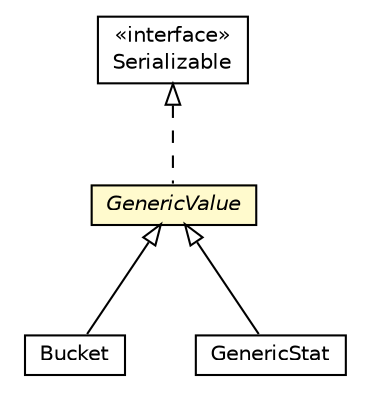 #!/usr/local/bin/dot
#
# Class diagram 
# Generated by UMLGraph version R5_6-24-gf6e263 (http://www.umlgraph.org/)
#

digraph G {
	edge [fontname="Helvetica",fontsize=10,labelfontname="Helvetica",labelfontsize=10];
	node [fontname="Helvetica",fontsize=10,shape=plaintext];
	nodesep=0.25;
	ranksep=0.5;
	// org.unict.ing.pds.light.utils.Bucket
	c1294 [label=<<table title="org.unict.ing.pds.light.utils.Bucket" border="0" cellborder="1" cellspacing="0" cellpadding="2" port="p" href="../../../light/utils/Bucket.html">
		<tr><td><table border="0" cellspacing="0" cellpadding="1">
<tr><td align="center" balign="center"> Bucket </td></tr>
		</table></td></tr>
		</table>>, URL="../../../light/utils/Bucket.html", fontname="Helvetica", fontcolor="black", fontsize=10.0];
	// org.unict.ing.pds.dhtdb.utils.model.GenericValue
	c1300 [label=<<table title="org.unict.ing.pds.dhtdb.utils.model.GenericValue" border="0" cellborder="1" cellspacing="0" cellpadding="2" port="p" bgcolor="lemonChiffon" href="./GenericValue.html">
		<tr><td><table border="0" cellspacing="0" cellpadding="1">
<tr><td align="center" balign="center"><font face="Helvetica-Oblique"> GenericValue </font></td></tr>
		</table></td></tr>
		</table>>, URL="./GenericValue.html", fontname="Helvetica", fontcolor="black", fontsize=10.0];
	// org.unict.ing.pds.dhtdb.utils.model.GenericStat
	c1301 [label=<<table title="org.unict.ing.pds.dhtdb.utils.model.GenericStat" border="0" cellborder="1" cellspacing="0" cellpadding="2" port="p" href="./GenericStat.html">
		<tr><td><table border="0" cellspacing="0" cellpadding="1">
<tr><td align="center" balign="center"> GenericStat </td></tr>
		</table></td></tr>
		</table>>, URL="./GenericStat.html", fontname="Helvetica", fontcolor="black", fontsize=10.0];
	//org.unict.ing.pds.light.utils.Bucket extends org.unict.ing.pds.dhtdb.utils.model.GenericValue
	c1300:p -> c1294:p [dir=back,arrowtail=empty];
	//org.unict.ing.pds.dhtdb.utils.model.GenericValue implements java.io.Serializable
	c1338:p -> c1300:p [dir=back,arrowtail=empty,style=dashed];
	//org.unict.ing.pds.dhtdb.utils.model.GenericStat extends org.unict.ing.pds.dhtdb.utils.model.GenericValue
	c1300:p -> c1301:p [dir=back,arrowtail=empty];
	// java.io.Serializable
	c1338 [label=<<table title="java.io.Serializable" border="0" cellborder="1" cellspacing="0" cellpadding="2" port="p" href="http://java.sun.com/j2se/1.4.2/docs/api/java/io/Serializable.html">
		<tr><td><table border="0" cellspacing="0" cellpadding="1">
<tr><td align="center" balign="center"> &#171;interface&#187; </td></tr>
<tr><td align="center" balign="center"> Serializable </td></tr>
		</table></td></tr>
		</table>>, URL="http://java.sun.com/j2se/1.4.2/docs/api/java/io/Serializable.html", fontname="Helvetica", fontcolor="black", fontsize=10.0];
}

